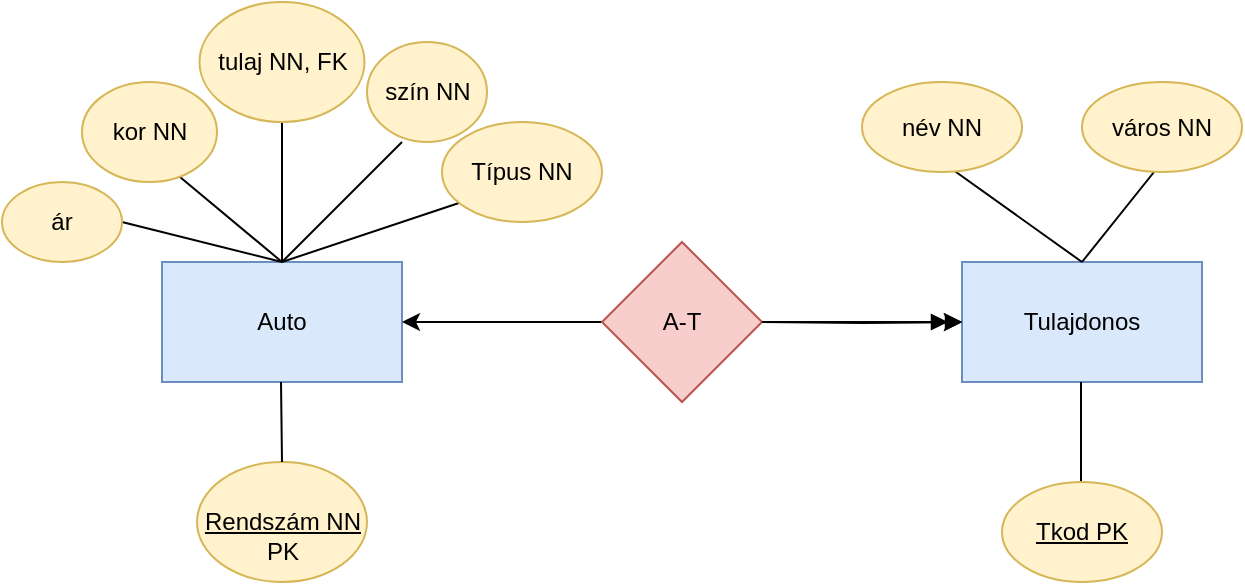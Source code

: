 <mxfile version="24.7.17">
  <diagram name="Page-1" id="Qc0qrriWraSWkmK0h85e">
    <mxGraphModel dx="641" dy="779" grid="1" gridSize="10" guides="1" tooltips="1" connect="1" arrows="1" fold="1" page="1" pageScale="1" pageWidth="1200" pageHeight="1920" math="0" shadow="0">
      <root>
        <mxCell id="0" />
        <mxCell id="1" parent="0" />
        <mxCell id="e-KAQJBwH0rgHQMcQUg_-2" value="Auto" style="rounded=0;whiteSpace=wrap;html=1;fillColor=#dae8fc;strokeColor=#6c8ebf;" vertex="1" parent="1">
          <mxGeometry x="190" y="310" width="120" height="60" as="geometry" />
        </mxCell>
        <mxCell id="e-KAQJBwH0rgHQMcQUg_-3" value="Tulajdonos" style="rounded=0;whiteSpace=wrap;html=1;fillColor=#dae8fc;strokeColor=#6c8ebf;" vertex="1" parent="1">
          <mxGeometry x="590" y="310" width="120" height="60" as="geometry" />
        </mxCell>
        <mxCell id="e-KAQJBwH0rgHQMcQUg_-4" value="" style="endArrow=none;html=1;rounded=0;" edge="1" parent="1">
          <mxGeometry width="50" height="50" relative="1" as="geometry">
            <mxPoint x="250" y="310" as="sourcePoint" />
            <mxPoint x="340" y="280" as="targetPoint" />
          </mxGeometry>
        </mxCell>
        <mxCell id="e-KAQJBwH0rgHQMcQUg_-5" value="" style="endArrow=none;html=1;rounded=0;" edge="1" parent="1">
          <mxGeometry width="50" height="50" relative="1" as="geometry">
            <mxPoint x="250" y="310" as="sourcePoint" />
            <mxPoint x="310" y="250" as="targetPoint" />
          </mxGeometry>
        </mxCell>
        <mxCell id="e-KAQJBwH0rgHQMcQUg_-6" value="" style="endArrow=none;html=1;rounded=0;exitX=0.5;exitY=0;exitDx=0;exitDy=0;" edge="1" parent="1" source="e-KAQJBwH0rgHQMcQUg_-2">
          <mxGeometry width="50" height="50" relative="1" as="geometry">
            <mxPoint x="240" y="310" as="sourcePoint" />
            <mxPoint x="250" y="240" as="targetPoint" />
          </mxGeometry>
        </mxCell>
        <mxCell id="e-KAQJBwH0rgHQMcQUg_-7" value="" style="endArrow=none;html=1;rounded=0;exitX=0.5;exitY=0;exitDx=0;exitDy=0;" edge="1" parent="1" source="e-KAQJBwH0rgHQMcQUg_-2">
          <mxGeometry width="50" height="50" relative="1" as="geometry">
            <mxPoint x="240" y="310" as="sourcePoint" />
            <mxPoint x="190" y="260" as="targetPoint" />
          </mxGeometry>
        </mxCell>
        <mxCell id="e-KAQJBwH0rgHQMcQUg_-8" value="" style="endArrow=none;html=1;rounded=0;exitX=0.5;exitY=0;exitDx=0;exitDy=0;" edge="1" parent="1" source="e-KAQJBwH0rgHQMcQUg_-2">
          <mxGeometry width="50" height="50" relative="1" as="geometry">
            <mxPoint x="190" y="300" as="sourcePoint" />
            <mxPoint x="170" y="290" as="targetPoint" />
          </mxGeometry>
        </mxCell>
        <mxCell id="e-KAQJBwH0rgHQMcQUg_-9" value="&lt;div&gt;&lt;u&gt;&lt;br&gt;&lt;/u&gt;&lt;/div&gt;&lt;div&gt;&lt;u&gt;Rendszám NN&lt;/u&gt;&lt;/div&gt;&lt;div&gt;PK&lt;/div&gt;" style="ellipse;whiteSpace=wrap;html=1;fillColor=#fff2cc;strokeColor=#d6b656;" vertex="1" parent="1">
          <mxGeometry x="207.5" y="410" width="85" height="60" as="geometry" />
        </mxCell>
        <mxCell id="e-KAQJBwH0rgHQMcQUg_-10" value="Típus NN" style="ellipse;whiteSpace=wrap;html=1;fillColor=#fff2cc;strokeColor=#d6b656;" vertex="1" parent="1">
          <mxGeometry x="330" y="240" width="80" height="50" as="geometry" />
        </mxCell>
        <mxCell id="e-KAQJBwH0rgHQMcQUg_-11" value="szín NN" style="ellipse;whiteSpace=wrap;html=1;fillColor=#fff2cc;strokeColor=#d6b656;" vertex="1" parent="1">
          <mxGeometry x="292.5" y="200" width="60" height="50" as="geometry" />
        </mxCell>
        <mxCell id="e-KAQJBwH0rgHQMcQUg_-12" value="kor NN" style="ellipse;whiteSpace=wrap;html=1;fillColor=#fff2cc;strokeColor=#d6b656;" vertex="1" parent="1">
          <mxGeometry x="150" y="220" width="67.5" height="50" as="geometry" />
        </mxCell>
        <mxCell id="e-KAQJBwH0rgHQMcQUg_-13" value="ár" style="ellipse;whiteSpace=wrap;html=1;fillColor=#fff2cc;strokeColor=#d6b656;" vertex="1" parent="1">
          <mxGeometry x="110" y="270" width="60" height="40" as="geometry" />
        </mxCell>
        <mxCell id="e-KAQJBwH0rgHQMcQUg_-14" value="" style="endArrow=none;html=1;rounded=0;exitX=0.5;exitY=0;exitDx=0;exitDy=0;" edge="1" parent="1" source="e-KAQJBwH0rgHQMcQUg_-9">
          <mxGeometry width="50" height="50" relative="1" as="geometry">
            <mxPoint x="249.5" y="440" as="sourcePoint" />
            <mxPoint x="249.5" y="370" as="targetPoint" />
          </mxGeometry>
        </mxCell>
        <mxCell id="e-KAQJBwH0rgHQMcQUg_-15" value="tulaj NN, FK" style="ellipse;whiteSpace=wrap;html=1;fillColor=#fff2cc;strokeColor=#d6b656;" vertex="1" parent="1">
          <mxGeometry x="208.75" y="180" width="82.5" height="60" as="geometry" />
        </mxCell>
        <mxCell id="e-KAQJBwH0rgHQMcQUg_-16" value="" style="endArrow=none;html=1;rounded=0;" edge="1" parent="1">
          <mxGeometry width="50" height="50" relative="1" as="geometry">
            <mxPoint x="649.5" y="420" as="sourcePoint" />
            <mxPoint x="649.5" y="370" as="targetPoint" />
          </mxGeometry>
        </mxCell>
        <mxCell id="e-KAQJBwH0rgHQMcQUg_-17" value="&lt;u&gt;Tkod PK&lt;/u&gt;" style="ellipse;whiteSpace=wrap;html=1;fillColor=#fff2cc;strokeColor=#d6b656;" vertex="1" parent="1">
          <mxGeometry x="610" y="420" width="80" height="50" as="geometry" />
        </mxCell>
        <mxCell id="e-KAQJBwH0rgHQMcQUg_-18" value="" style="endArrow=none;html=1;rounded=0;exitX=0.5;exitY=0;exitDx=0;exitDy=0;" edge="1" parent="1" source="e-KAQJBwH0rgHQMcQUg_-3">
          <mxGeometry width="50" height="50" relative="1" as="geometry">
            <mxPoint x="650" y="310" as="sourcePoint" />
            <mxPoint x="690" y="260" as="targetPoint" />
          </mxGeometry>
        </mxCell>
        <mxCell id="e-KAQJBwH0rgHQMcQUg_-19" value="" style="endArrow=none;html=1;rounded=0;exitX=0.5;exitY=0;exitDx=0;exitDy=0;" edge="1" parent="1">
          <mxGeometry width="50" height="50" relative="1" as="geometry">
            <mxPoint x="650" y="310" as="sourcePoint" />
            <mxPoint x="580" y="260" as="targetPoint" />
          </mxGeometry>
        </mxCell>
        <mxCell id="e-KAQJBwH0rgHQMcQUg_-20" value="név NN" style="ellipse;whiteSpace=wrap;html=1;fillColor=#fff2cc;strokeColor=#d6b656;" vertex="1" parent="1">
          <mxGeometry x="540" y="220" width="80" height="45" as="geometry" />
        </mxCell>
        <mxCell id="e-KAQJBwH0rgHQMcQUg_-21" value="város NN" style="ellipse;whiteSpace=wrap;html=1;fillColor=#fff2cc;strokeColor=#d6b656;" vertex="1" parent="1">
          <mxGeometry x="650" y="220" width="80" height="45" as="geometry" />
        </mxCell>
        <mxCell id="e-KAQJBwH0rgHQMcQUg_-22" value="" style="endArrow=none;html=1;rounded=0;exitX=1;exitY=0.5;exitDx=0;exitDy=0;endFill=0;startArrow=classic;startFill=1;entryX=0;entryY=0.5;entryDx=0;entryDy=0;" edge="1" parent="1" source="e-KAQJBwH0rgHQMcQUg_-2" target="e-KAQJBwH0rgHQMcQUg_-23">
          <mxGeometry width="50" height="50" relative="1" as="geometry">
            <mxPoint x="330" y="360" as="sourcePoint" />
            <mxPoint x="400" y="340" as="targetPoint" />
          </mxGeometry>
        </mxCell>
        <mxCell id="e-KAQJBwH0rgHQMcQUg_-25" value="" style="edgeStyle=orthogonalEdgeStyle;rounded=0;orthogonalLoop=1;jettySize=auto;html=1;" edge="1" parent="1" target="e-KAQJBwH0rgHQMcQUg_-3">
          <mxGeometry relative="1" as="geometry">
            <mxPoint x="490" y="340" as="sourcePoint" />
          </mxGeometry>
        </mxCell>
        <mxCell id="e-KAQJBwH0rgHQMcQUg_-26" value="" style="edgeStyle=orthogonalEdgeStyle;rounded=0;orthogonalLoop=1;jettySize=auto;html=1;" edge="1" parent="1" source="e-KAQJBwH0rgHQMcQUg_-23" target="e-KAQJBwH0rgHQMcQUg_-3">
          <mxGeometry relative="1" as="geometry" />
        </mxCell>
        <mxCell id="e-KAQJBwH0rgHQMcQUg_-23" value="A-T" style="rhombus;whiteSpace=wrap;html=1;fillColor=#f8cecc;strokeColor=#b85450;" vertex="1" parent="1">
          <mxGeometry x="410" y="300" width="80" height="80" as="geometry" />
        </mxCell>
        <mxCell id="e-KAQJBwH0rgHQMcQUg_-24" value="" style="endArrow=doubleBlock;html=1;rounded=0;entryX=0;entryY=0.5;entryDx=0;entryDy=0;exitX=1;exitY=0.5;exitDx=0;exitDy=0;endFill=1;" edge="1" parent="1" source="e-KAQJBwH0rgHQMcQUg_-23" target="e-KAQJBwH0rgHQMcQUg_-3">
          <mxGeometry width="50" height="50" relative="1" as="geometry">
            <mxPoint x="500" y="340" as="sourcePoint" />
            <mxPoint x="530" y="290" as="targetPoint" />
          </mxGeometry>
        </mxCell>
      </root>
    </mxGraphModel>
  </diagram>
</mxfile>
